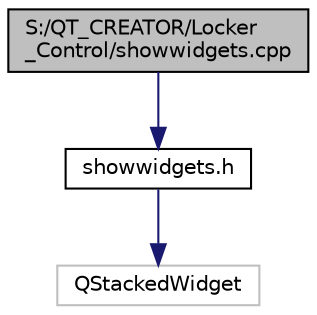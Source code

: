 digraph "S:/QT_CREATOR/Locker_Control/showwidgets.cpp"
{
  edge [fontname="Helvetica",fontsize="10",labelfontname="Helvetica",labelfontsize="10"];
  node [fontname="Helvetica",fontsize="10",shape=record];
  Node1 [label="S:/QT_CREATOR/Locker\l_Control/showwidgets.cpp",height=0.2,width=0.4,color="black", fillcolor="grey75", style="filled", fontcolor="black"];
  Node1 -> Node2 [color="midnightblue",fontsize="10",style="solid"];
  Node2 [label="showwidgets.h",height=0.2,width=0.4,color="black", fillcolor="white", style="filled",URL="$showwidgets_8h.html"];
  Node2 -> Node3 [color="midnightblue",fontsize="10",style="solid"];
  Node3 [label="QStackedWidget",height=0.2,width=0.4,color="grey75", fillcolor="white", style="filled"];
}
